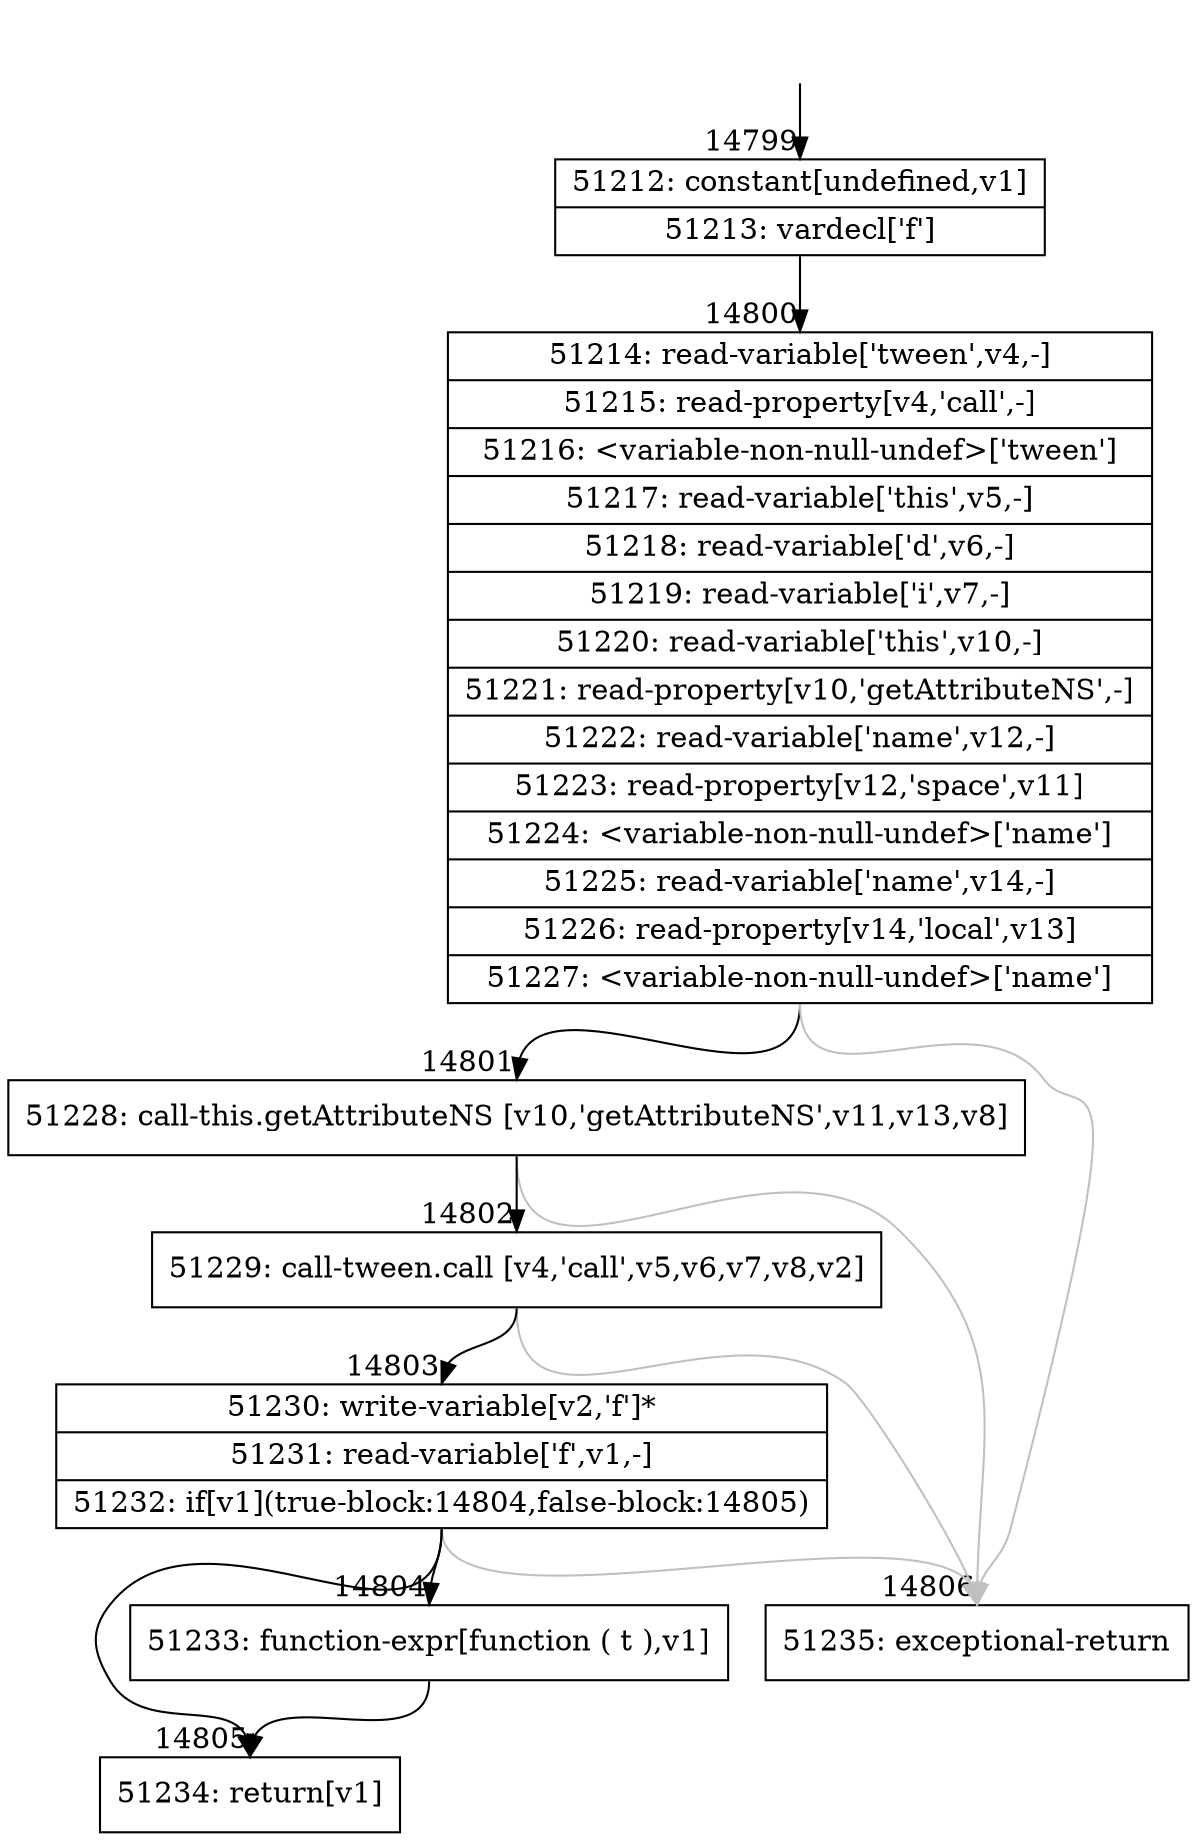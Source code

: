 digraph {
rankdir="TD"
BB_entry1377[shape=none,label=""];
BB_entry1377 -> BB14799 [tailport=s, headport=n, headlabel="    14799"]
BB14799 [shape=record label="{51212: constant[undefined,v1]|51213: vardecl['f']}" ] 
BB14799 -> BB14800 [tailport=s, headport=n, headlabel="      14800"]
BB14800 [shape=record label="{51214: read-variable['tween',v4,-]|51215: read-property[v4,'call',-]|51216: \<variable-non-null-undef\>['tween']|51217: read-variable['this',v5,-]|51218: read-variable['d',v6,-]|51219: read-variable['i',v7,-]|51220: read-variable['this',v10,-]|51221: read-property[v10,'getAttributeNS',-]|51222: read-variable['name',v12,-]|51223: read-property[v12,'space',v11]|51224: \<variable-non-null-undef\>['name']|51225: read-variable['name',v14,-]|51226: read-property[v14,'local',v13]|51227: \<variable-non-null-undef\>['name']}" ] 
BB14800 -> BB14801 [tailport=s, headport=n, headlabel="      14801"]
BB14800 -> BB14806 [tailport=s, headport=n, color=gray, headlabel="      14806"]
BB14801 [shape=record label="{51228: call-this.getAttributeNS [v10,'getAttributeNS',v11,v13,v8]}" ] 
BB14801 -> BB14802 [tailport=s, headport=n, headlabel="      14802"]
BB14801 -> BB14806 [tailport=s, headport=n, color=gray]
BB14802 [shape=record label="{51229: call-tween.call [v4,'call',v5,v6,v7,v8,v2]}" ] 
BB14802 -> BB14803 [tailport=s, headport=n, headlabel="      14803"]
BB14802 -> BB14806 [tailport=s, headport=n, color=gray]
BB14803 [shape=record label="{51230: write-variable[v2,'f']*|51231: read-variable['f',v1,-]|51232: if[v1](true-block:14804,false-block:14805)}" ] 
BB14803 -> BB14805 [tailport=s, headport=n, headlabel="      14805"]
BB14803 -> BB14804 [tailport=s, headport=n, headlabel="      14804"]
BB14803 -> BB14806 [tailport=s, headport=n, color=gray]
BB14804 [shape=record label="{51233: function-expr[function ( t ),v1]}" ] 
BB14804 -> BB14805 [tailport=s, headport=n]
BB14805 [shape=record label="{51234: return[v1]}" ] 
BB14806 [shape=record label="{51235: exceptional-return}" ] 
//#$~ 8743
}
